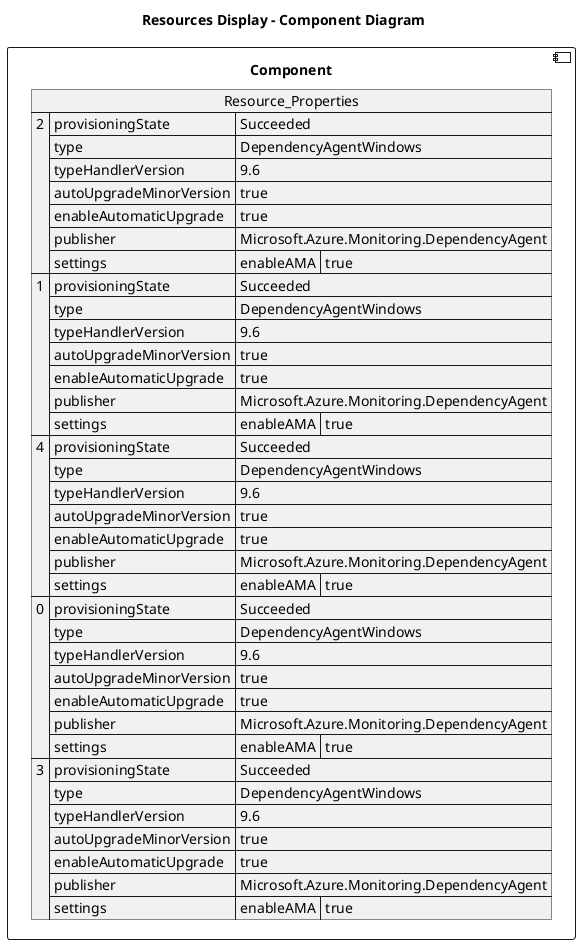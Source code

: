 @startuml

title Resources Display - Component Diagram

component Component {

json  Resource_Properties {
  "2": {
    "provisioningState": "Succeeded",
    "type": "DependencyAgentWindows",
    "typeHandlerVersion": "9.6",
    "autoUpgradeMinorVersion": true,
    "enableAutomaticUpgrade": true,
    "publisher": "Microsoft.Azure.Monitoring.DependencyAgent",
    "settings": {
      "enableAMA": "true"
    }
  },
  "1": {
    "provisioningState": "Succeeded",
    "type": "DependencyAgentWindows",
    "typeHandlerVersion": "9.6",
    "autoUpgradeMinorVersion": true,
    "enableAutomaticUpgrade": true,
    "publisher": "Microsoft.Azure.Monitoring.DependencyAgent",
    "settings": {
      "enableAMA": "true"
    }
  },
  "4": {
    "provisioningState": "Succeeded",
    "type": "DependencyAgentWindows",
    "typeHandlerVersion": "9.6",
    "autoUpgradeMinorVersion": true,
    "enableAutomaticUpgrade": true,
    "publisher": "Microsoft.Azure.Monitoring.DependencyAgent",
    "settings": {
      "enableAMA": "true"
    }
  },
  "0": {
    "provisioningState": "Succeeded",
    "type": "DependencyAgentWindows",
    "typeHandlerVersion": "9.6",
    "autoUpgradeMinorVersion": true,
    "enableAutomaticUpgrade": true,
    "publisher": "Microsoft.Azure.Monitoring.DependencyAgent",
    "settings": {
      "enableAMA": "true"
    }
  },
  "3": {
    "provisioningState": "Succeeded",
    "type": "DependencyAgentWindows",
    "typeHandlerVersion": "9.6",
    "autoUpgradeMinorVersion": true,
    "enableAutomaticUpgrade": true,
    "publisher": "Microsoft.Azure.Monitoring.DependencyAgent",
    "settings": {
      "enableAMA": "true"
    }
  }
}
}
@enduml
